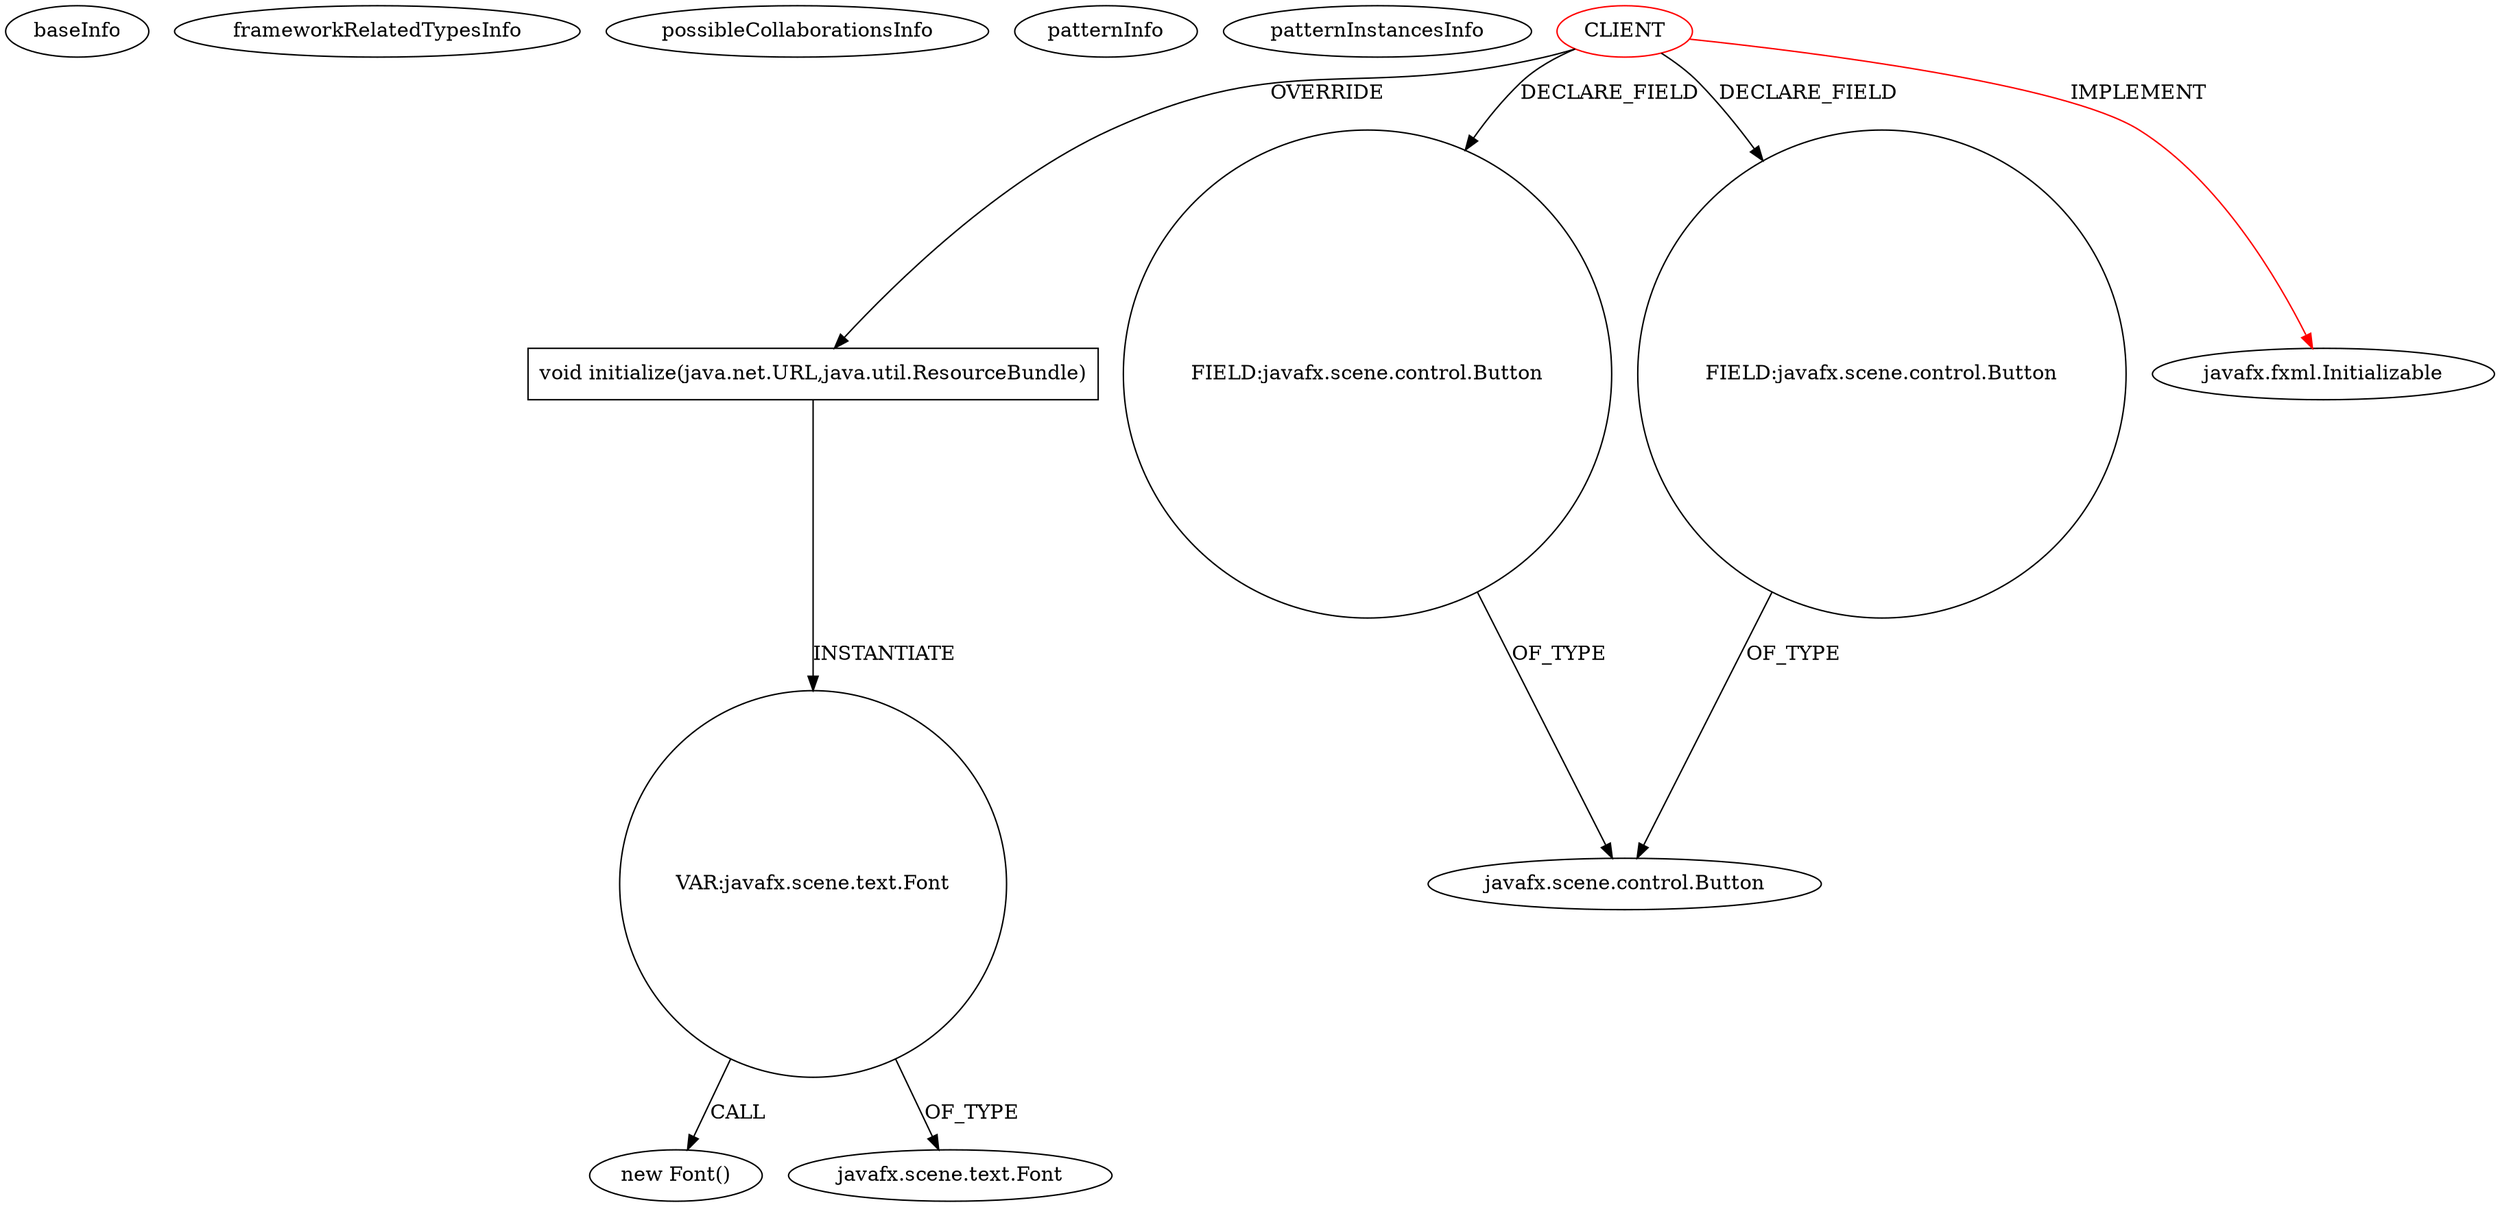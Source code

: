 digraph {
baseInfo[graphId=1233,category="pattern",isAnonymous=false,possibleRelation=false]
frameworkRelatedTypesInfo[0="javafx.fxml.Initializable"]
possibleCollaborationsInfo[]
patternInfo[frequency=2.0,patternRootClient=0]
patternInstancesInfo[0="antoniotorres-CAPOS~/antoniotorres-CAPOS/CAPOS-master/src/main/imprimirController.java~imprimirController~1880",1="crosswords-testEnvironment~/crosswords-testEnvironment/testEnvironment-master/src/GUI/MainController.java~MainController~2315"]
23[label="new Font()",vertexType="CONSTRUCTOR_CALL",isFrameworkType=false]
24[label="VAR:javafx.scene.text.Font",vertexType="VARIABLE_EXPRESION",isFrameworkType=false,shape=circle]
13[label="void initialize(java.net.URL,java.util.ResourceBundle)",vertexType="OVERRIDING_METHOD_DECLARATION",isFrameworkType=false,shape=box]
0[label="CLIENT",vertexType="ROOT_CLIENT_CLASS_DECLARATION",isFrameworkType=false,color=red]
4[label="FIELD:javafx.scene.control.Button",vertexType="FIELD_DECLARATION",isFrameworkType=false,shape=circle]
2[label="FIELD:javafx.scene.control.Button",vertexType="FIELD_DECLARATION",isFrameworkType=false,shape=circle]
25[label="javafx.scene.text.Font",vertexType="FRAMEWORK_CLASS_TYPE",isFrameworkType=false]
3[label="javafx.scene.control.Button",vertexType="FRAMEWORK_CLASS_TYPE",isFrameworkType=false]
1[label="javafx.fxml.Initializable",vertexType="FRAMEWORK_INTERFACE_TYPE",isFrameworkType=false]
0->13[label="OVERRIDE"]
13->24[label="INSTANTIATE"]
0->4[label="DECLARE_FIELD"]
4->3[label="OF_TYPE"]
0->1[label="IMPLEMENT",color=red]
2->3[label="OF_TYPE"]
24->23[label="CALL"]
0->2[label="DECLARE_FIELD"]
24->25[label="OF_TYPE"]
}

